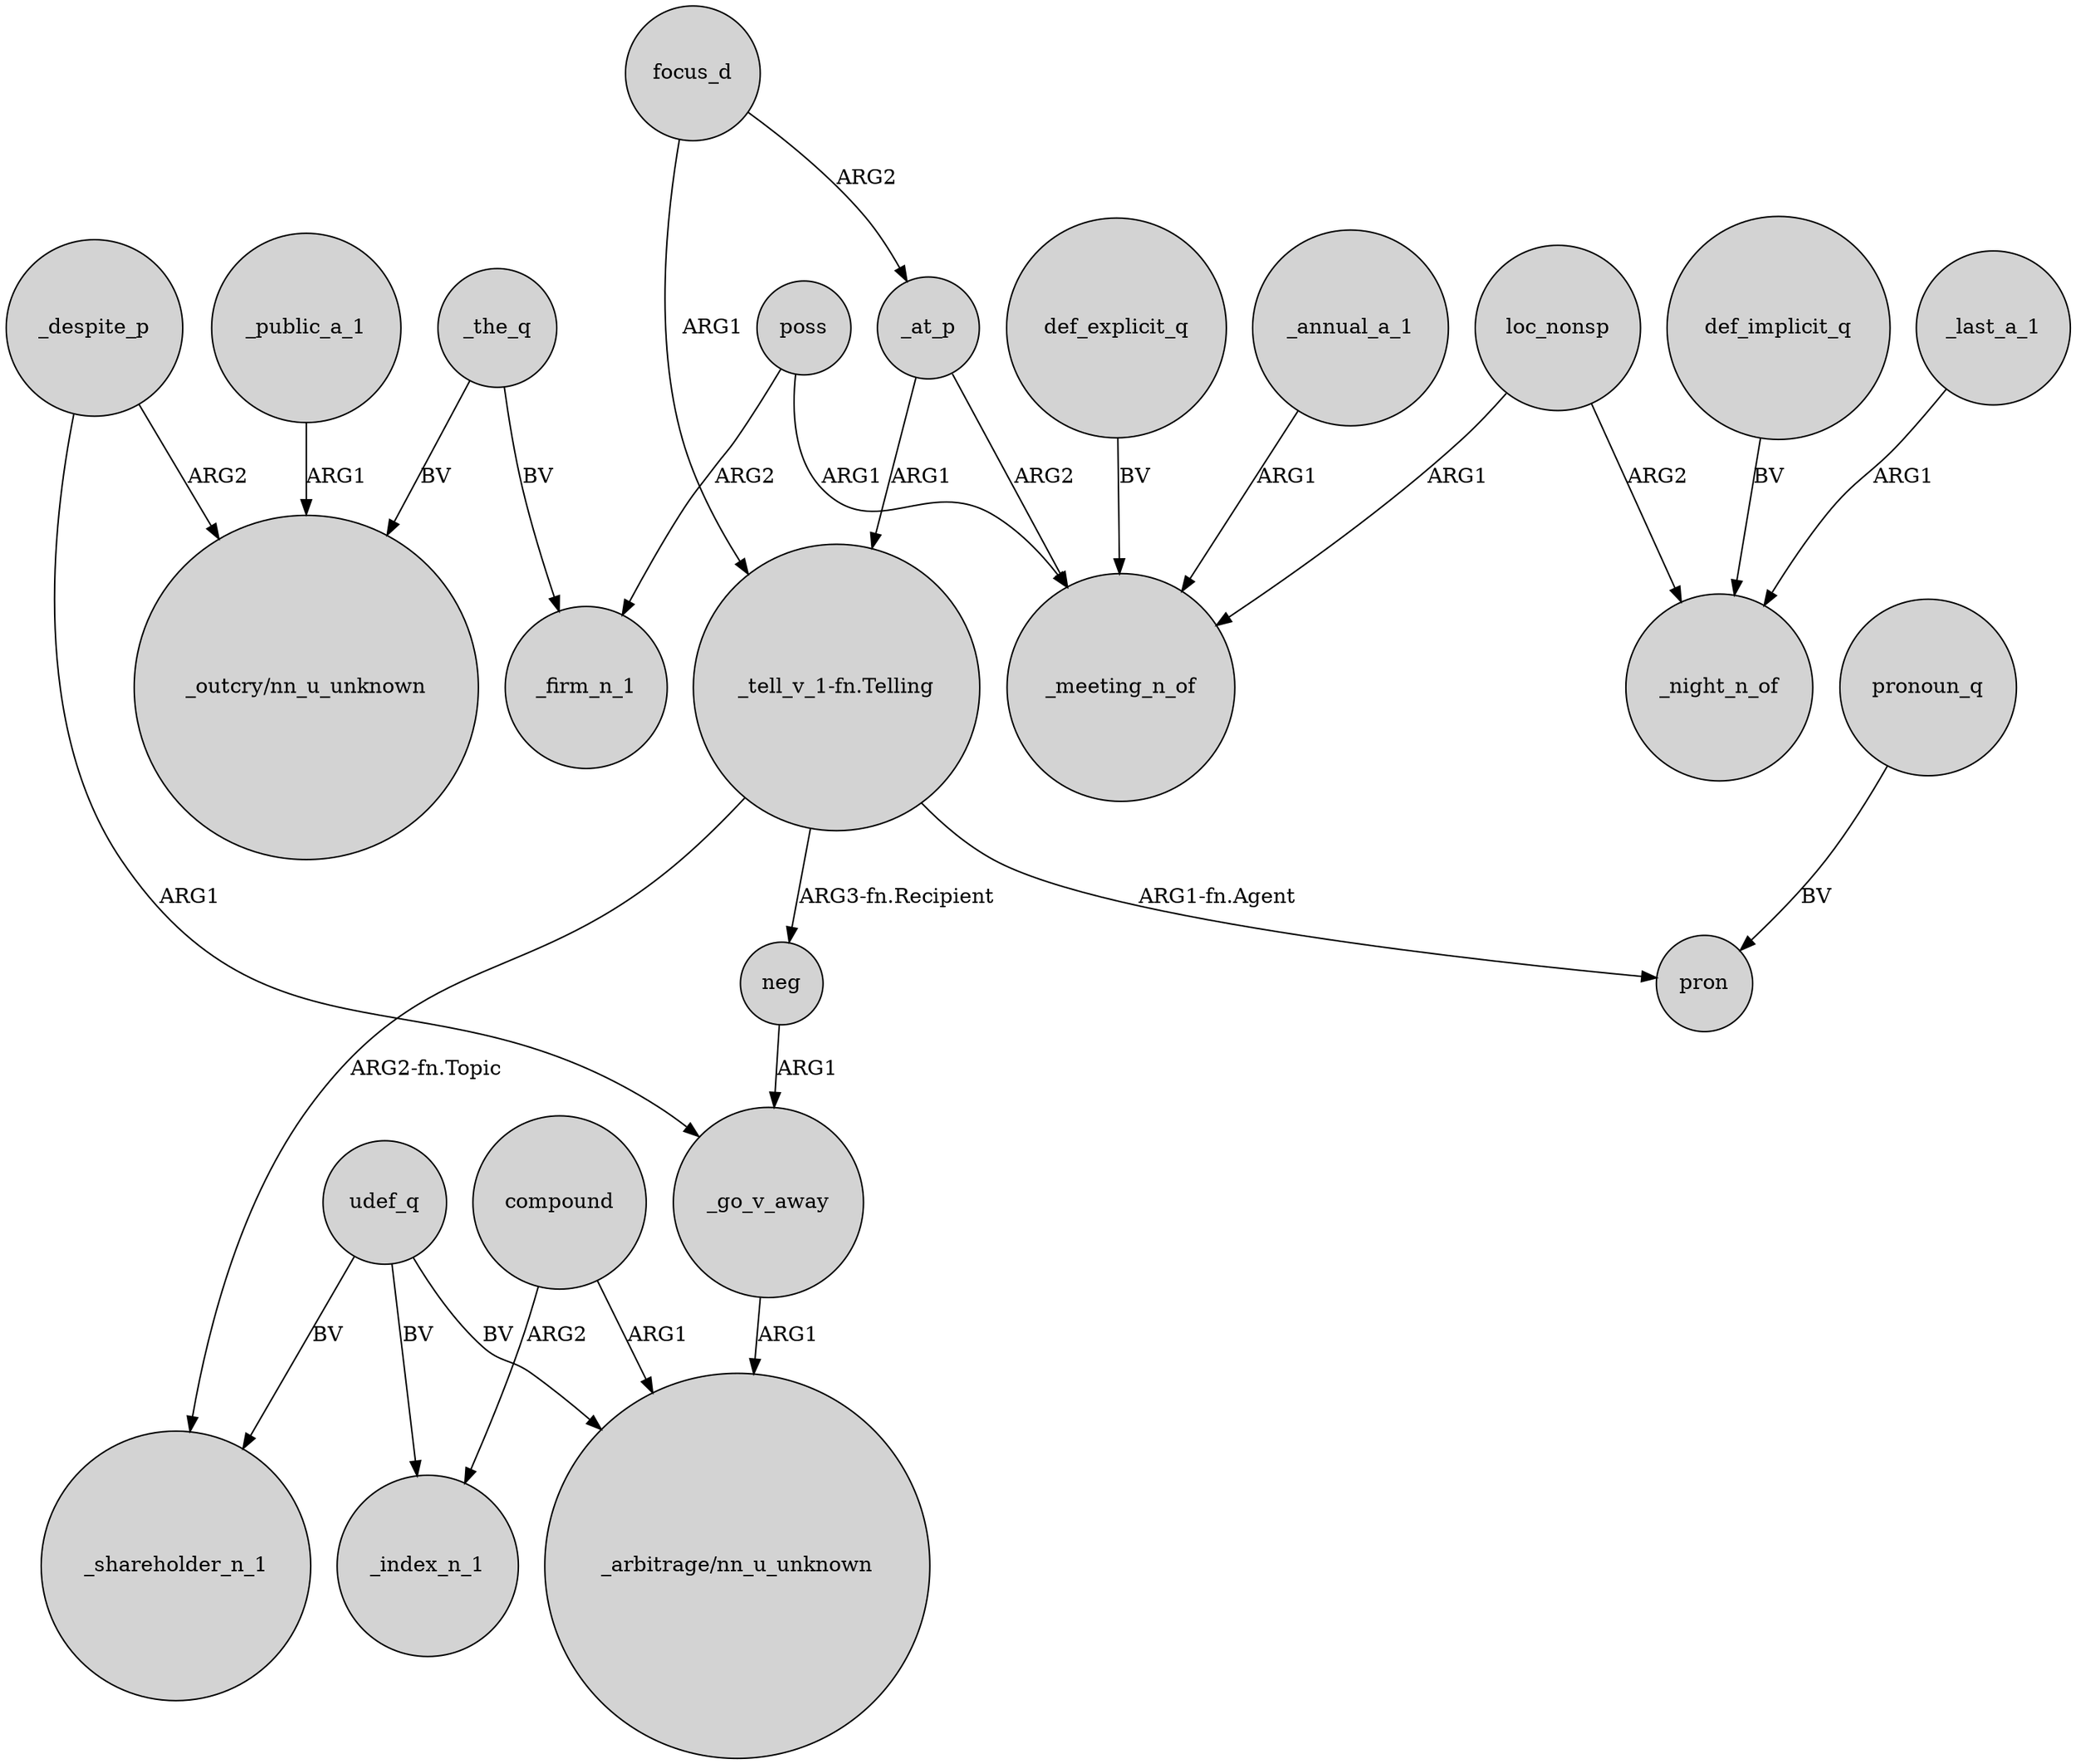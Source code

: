 digraph {
	node [shape=circle style=filled]
	"_tell_v_1-fn.Telling" -> _shareholder_n_1 [label="ARG2-fn.Topic"]
	def_implicit_q -> _night_n_of [label=BV]
	_despite_p -> _go_v_away [label=ARG1]
	compound -> _index_n_1 [label=ARG2]
	"_tell_v_1-fn.Telling" -> pron [label="ARG1-fn.Agent"]
	"_tell_v_1-fn.Telling" -> neg [label="ARG3-fn.Recipient"]
	def_explicit_q -> _meeting_n_of [label=BV]
	_annual_a_1 -> _meeting_n_of [label=ARG1]
	focus_d -> _at_p [label=ARG2]
	udef_q -> _index_n_1 [label=BV]
	udef_q -> _shareholder_n_1 [label=BV]
	loc_nonsp -> _meeting_n_of [label=ARG1]
	focus_d -> "_tell_v_1-fn.Telling" [label=ARG1]
	_at_p -> _meeting_n_of [label=ARG2]
	pronoun_q -> pron [label=BV]
	udef_q -> "_arbitrage/nn_u_unknown" [label=BV]
	compound -> "_arbitrage/nn_u_unknown" [label=ARG1]
	poss -> _firm_n_1 [label=ARG2]
	_the_q -> _firm_n_1 [label=BV]
	_go_v_away -> "_arbitrage/nn_u_unknown" [label=ARG1]
	loc_nonsp -> _night_n_of [label=ARG2]
	_at_p -> "_tell_v_1-fn.Telling" [label=ARG1]
	poss -> _meeting_n_of [label=ARG1]
	_the_q -> "_outcry/nn_u_unknown" [label=BV]
	_despite_p -> "_outcry/nn_u_unknown" [label=ARG2]
	_public_a_1 -> "_outcry/nn_u_unknown" [label=ARG1]
	neg -> _go_v_away [label=ARG1]
	_last_a_1 -> _night_n_of [label=ARG1]
}
